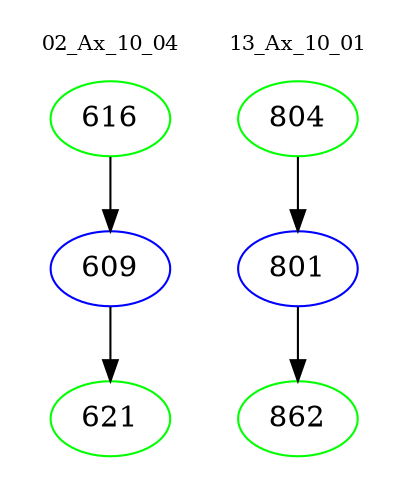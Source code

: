 digraph{
subgraph cluster_0 {
color = white
label = "02_Ax_10_04";
fontsize=10;
T0_616 [label="616", color="green"]
T0_616 -> T0_609 [color="black"]
T0_609 [label="609", color="blue"]
T0_609 -> T0_621 [color="black"]
T0_621 [label="621", color="green"]
}
subgraph cluster_1 {
color = white
label = "13_Ax_10_01";
fontsize=10;
T1_804 [label="804", color="green"]
T1_804 -> T1_801 [color="black"]
T1_801 [label="801", color="blue"]
T1_801 -> T1_862 [color="black"]
T1_862 [label="862", color="green"]
}
}
